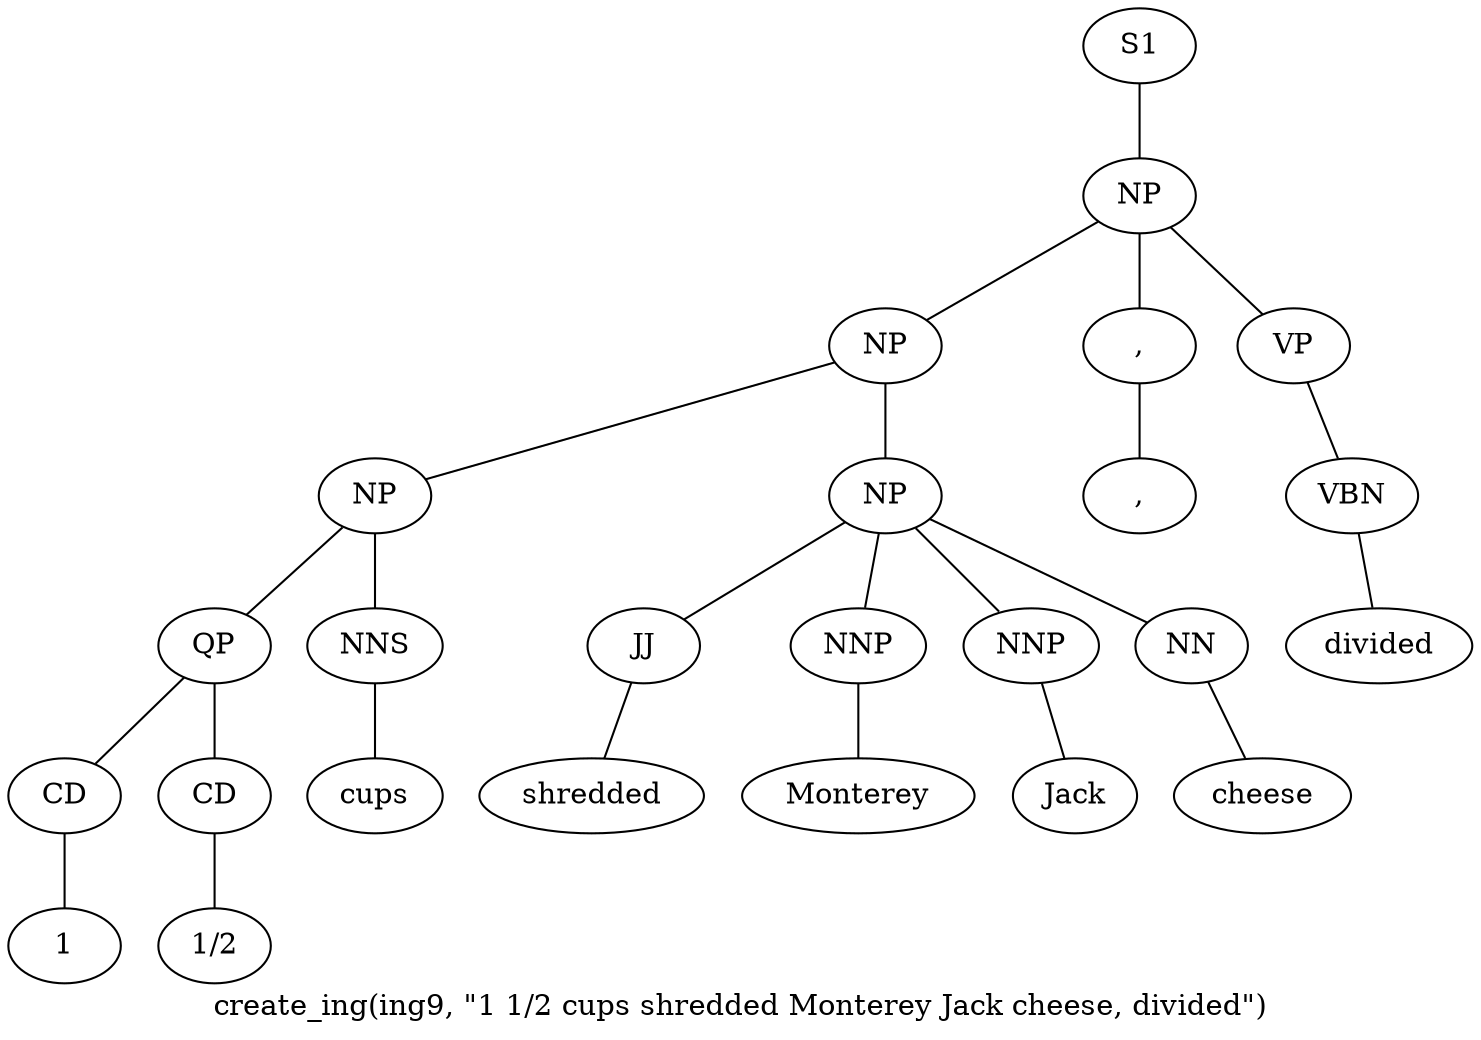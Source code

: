 graph SyntaxGraph {
	label = "create_ing(ing9, \"1 1/2 cups shredded Monterey Jack cheese, divided\")";
	Node0 [label="S1"];
	Node1 [label="NP"];
	Node2 [label="NP"];
	Node3 [label="NP"];
	Node4 [label="QP"];
	Node5 [label="CD"];
	Node6 [label="1"];
	Node7 [label="CD"];
	Node8 [label="1/2"];
	Node9 [label="NNS"];
	Node10 [label="cups"];
	Node11 [label="NP"];
	Node12 [label="JJ"];
	Node13 [label="shredded"];
	Node14 [label="NNP"];
	Node15 [label="Monterey"];
	Node16 [label="NNP"];
	Node17 [label="Jack"];
	Node18 [label="NN"];
	Node19 [label="cheese"];
	Node20 [label=","];
	Node21 [label=","];
	Node22 [label="VP"];
	Node23 [label="VBN"];
	Node24 [label="divided"];

	Node0 -- Node1;
	Node1 -- Node2;
	Node1 -- Node20;
	Node1 -- Node22;
	Node2 -- Node3;
	Node2 -- Node11;
	Node3 -- Node4;
	Node3 -- Node9;
	Node4 -- Node5;
	Node4 -- Node7;
	Node5 -- Node6;
	Node7 -- Node8;
	Node9 -- Node10;
	Node11 -- Node12;
	Node11 -- Node14;
	Node11 -- Node16;
	Node11 -- Node18;
	Node12 -- Node13;
	Node14 -- Node15;
	Node16 -- Node17;
	Node18 -- Node19;
	Node20 -- Node21;
	Node22 -- Node23;
	Node23 -- Node24;
}